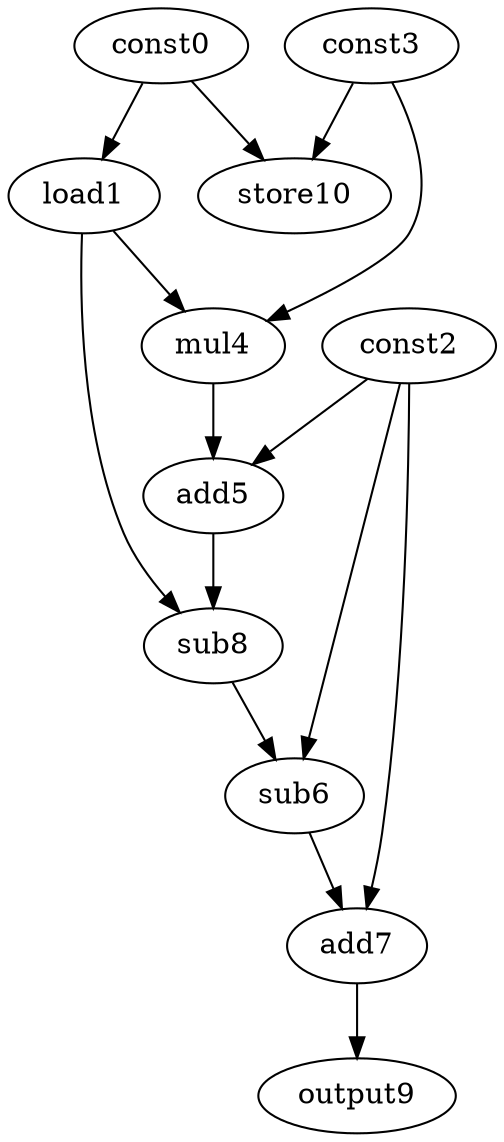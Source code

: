 digraph G { 
const0[opcode=const]; 
load1[opcode=load]; 
const2[opcode=const]; 
const3[opcode=const]; 
mul4[opcode=mul]; 
add5[opcode=add]; 
sub6[opcode=sub]; 
add7[opcode=add]; 
sub8[opcode=sub]; 
output9[opcode=output]; 
store10[opcode=store]; 
const0->load1[operand=0];
const0->store10[operand=0];
const3->store10[operand=1];
load1->mul4[operand=0];
const3->mul4[operand=1];
const2->add5[operand=0];
mul4->add5[operand=1];
load1->sub8[operand=0];
add5->sub8[operand=1];
sub8->sub6[operand=0];
const2->sub6[operand=1];
const2->add7[operand=0];
sub6->add7[operand=1];
add7->output9[operand=0];
}
